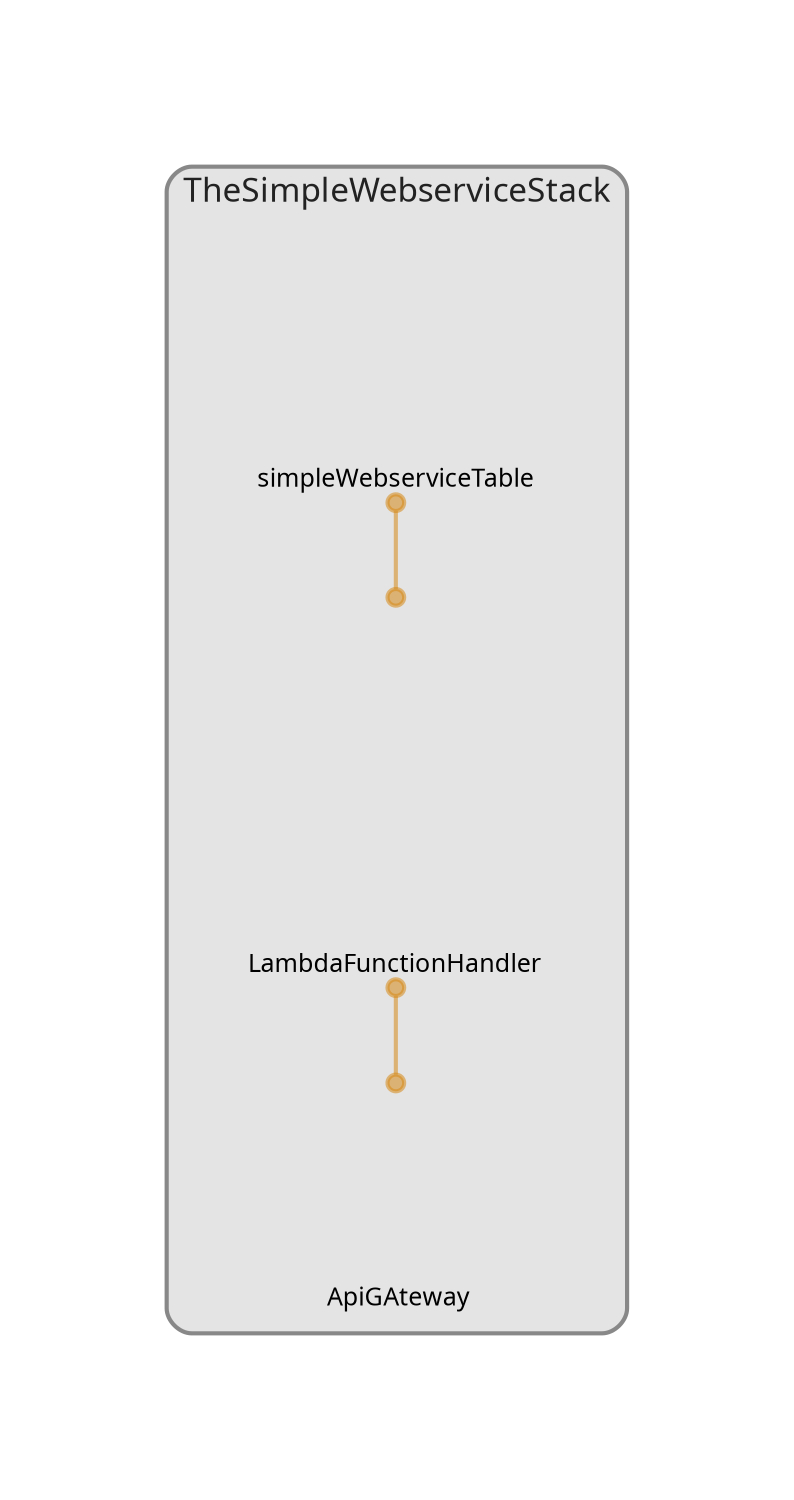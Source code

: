 digraph "Diagram" {
  splines = "ortho";
  pad = "1.0";
  nodesep = "0.60";
  ranksep = "0.75";
  fontname = "Sans-Serif";
  fontsize = "15";
  dpi = "200";
  rankdir = "BT";
  compound = "true";
  fontcolor = "#222222";
  edge [
    color = "#D5871488",
    penwidth = 2,
    arrowhead = "dot",
    arrowtail = "dot",
  ];
  node [
    shape = "box",
    style = "rounded",
    fixedsize = true,
    width = 1.7,
    height = 1.7,
    labelloc = "c",
    imagescale = true,
    fontname = "Sans-Serif",
    fontsize = 8,
    margin = 8,
  ];
  subgraph "TheSimpleWebserviceStack" {
    subgraph "cluster-SubGraph.TheSimpleWebserviceStack" {
      graph [
        label = "TheSimpleWebserviceStack",
        labelloc = "b",
        labeljust = "l",
        margin = "10",
        fontsize = "16",
        penwidth = "2",
        pencolor = "#888888",
        style = "filled,rounded",
        fillcolor = "#e4e4e4",
      ];
      "TheSimpleWebserviceStack/simpleWebserviceTable" [
        label = "\nsimpleWebserviceTable",
        fontsize = 12,
        image = "C:\Users\johng\Documents\Projects\AWS-CDK-Examples\The-Simple-Webservice\node_modules\cdk-dia\icons\aws\Service\Arch_Database\64\Arch_Amazon-DynamoDB_64@5x.png",
        imagescale = "true",
        imagepos = "tc",
        penwidth = "0",
        shape = "node",
        fixedsize = "true",
        labelloc = "b",
        width = 1.2,
        height = 1.682,
      ];
      "TheSimpleWebserviceStack/LambdaFunctionHandler" [
        label = "\nLambdaFunctionHandler",
        fontsize = 12,
        image = "C:\Users\johng\Documents\Projects\AWS-CDK-Examples\The-Simple-Webservice\node_modules\cdk-dia\icons\aws\Service\Arch_Compute\64\Arch_AWS-Lambda_64@5x.png",
        imagescale = "true",
        imagepos = "tc",
        penwidth = "0",
        shape = "node",
        fixedsize = "true",
        labelloc = "b",
        width = 2,
        height = 2.4819999999999998,
      ];
      "TheSimpleWebserviceStack/ApiGAteway" [
        label = " ApiGAteway",
        fontsize = 12,
        image = "C:\Users\johng\Documents\Projects\AWS-CDK-Examples\The-Simple-Webservice\node_modules\cdk-dia\icons\aws\Service\Arch_Networking-Content\64\Arch_Amazon-API-Gateway_64@5x.png",
        imagescale = "true",
        imagepos = "tc",
        penwidth = "0",
        shape = "node",
        fixedsize = "true",
        labelloc = "b",
        width = 1.2,
        height = 1.466,
      ];
    }
  }
  "TheSimpleWebserviceStack/LambdaFunctionHandler" -> "TheSimpleWebserviceStack/simpleWebserviceTable" [
    dir = "both",
  ];
  "TheSimpleWebserviceStack/ApiGAteway" -> "TheSimpleWebserviceStack/LambdaFunctionHandler" [
    dir = "both",
  ];
}